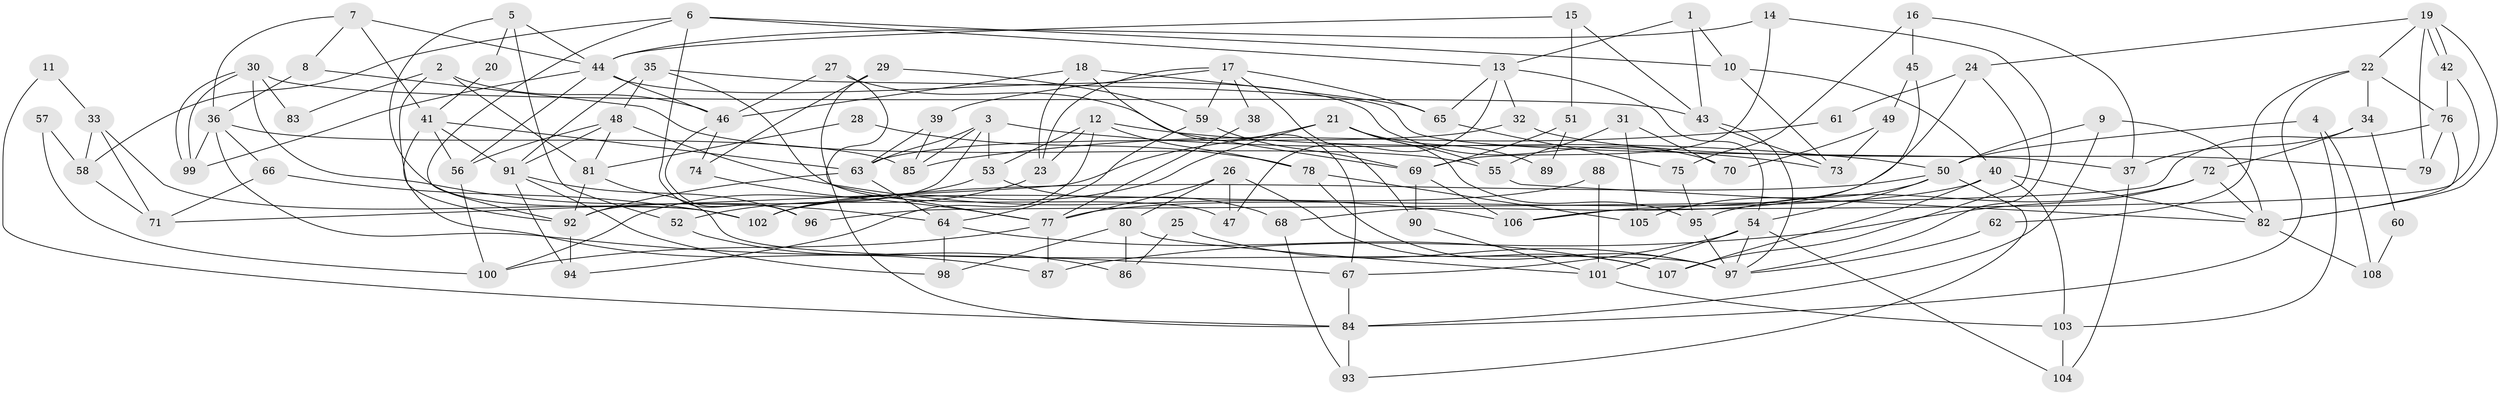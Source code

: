 // coarse degree distribution, {3: 0.18666666666666668, 8: 0.09333333333333334, 5: 0.13333333333333333, 4: 0.24, 10: 0.013333333333333334, 9: 0.05333333333333334, 2: 0.13333333333333333, 6: 0.06666666666666667, 11: 0.013333333333333334, 7: 0.06666666666666667}
// Generated by graph-tools (version 1.1) at 2025/18/03/04/25 18:18:55]
// undirected, 108 vertices, 216 edges
graph export_dot {
graph [start="1"]
  node [color=gray90,style=filled];
  1;
  2;
  3;
  4;
  5;
  6;
  7;
  8;
  9;
  10;
  11;
  12;
  13;
  14;
  15;
  16;
  17;
  18;
  19;
  20;
  21;
  22;
  23;
  24;
  25;
  26;
  27;
  28;
  29;
  30;
  31;
  32;
  33;
  34;
  35;
  36;
  37;
  38;
  39;
  40;
  41;
  42;
  43;
  44;
  45;
  46;
  47;
  48;
  49;
  50;
  51;
  52;
  53;
  54;
  55;
  56;
  57;
  58;
  59;
  60;
  61;
  62;
  63;
  64;
  65;
  66;
  67;
  68;
  69;
  70;
  71;
  72;
  73;
  74;
  75;
  76;
  77;
  78;
  79;
  80;
  81;
  82;
  83;
  84;
  85;
  86;
  87;
  88;
  89;
  90;
  91;
  92;
  93;
  94;
  95;
  96;
  97;
  98;
  99;
  100;
  101;
  102;
  103;
  104;
  105;
  106;
  107;
  108;
  1 -- 10;
  1 -- 43;
  1 -- 13;
  2 -- 92;
  2 -- 46;
  2 -- 81;
  2 -- 83;
  3 -- 92;
  3 -- 63;
  3 -- 50;
  3 -- 53;
  3 -- 85;
  4 -- 50;
  4 -- 103;
  4 -- 108;
  5 -- 102;
  5 -- 44;
  5 -- 20;
  5 -- 52;
  6 -- 13;
  6 -- 96;
  6 -- 10;
  6 -- 58;
  6 -- 92;
  7 -- 41;
  7 -- 36;
  7 -- 8;
  7 -- 44;
  8 -- 36;
  8 -- 55;
  9 -- 50;
  9 -- 84;
  9 -- 82;
  10 -- 40;
  10 -- 73;
  11 -- 84;
  11 -- 33;
  12 -- 94;
  12 -- 53;
  12 -- 23;
  12 -- 73;
  12 -- 78;
  13 -- 32;
  13 -- 47;
  13 -- 54;
  13 -- 65;
  14 -- 97;
  14 -- 44;
  14 -- 69;
  15 -- 43;
  15 -- 44;
  15 -- 51;
  16 -- 45;
  16 -- 75;
  16 -- 37;
  17 -- 23;
  17 -- 65;
  17 -- 38;
  17 -- 39;
  17 -- 59;
  17 -- 90;
  18 -- 46;
  18 -- 67;
  18 -- 23;
  18 -- 65;
  19 -- 82;
  19 -- 42;
  19 -- 42;
  19 -- 22;
  19 -- 24;
  19 -- 79;
  20 -- 41;
  21 -- 55;
  21 -- 102;
  21 -- 71;
  21 -- 89;
  21 -- 95;
  22 -- 34;
  22 -- 62;
  22 -- 76;
  22 -- 84;
  23 -- 52;
  24 -- 107;
  24 -- 61;
  24 -- 68;
  25 -- 86;
  25 -- 97;
  26 -- 77;
  26 -- 47;
  26 -- 80;
  26 -- 107;
  27 -- 69;
  27 -- 77;
  27 -- 46;
  28 -- 81;
  28 -- 78;
  29 -- 84;
  29 -- 59;
  29 -- 74;
  30 -- 43;
  30 -- 99;
  30 -- 99;
  30 -- 64;
  30 -- 83;
  31 -- 105;
  31 -- 55;
  31 -- 70;
  32 -- 79;
  32 -- 63;
  33 -- 102;
  33 -- 58;
  33 -- 71;
  34 -- 72;
  34 -- 37;
  34 -- 60;
  35 -- 48;
  35 -- 37;
  35 -- 47;
  35 -- 91;
  36 -- 85;
  36 -- 99;
  36 -- 66;
  36 -- 67;
  37 -- 104;
  38 -- 77;
  39 -- 63;
  39 -- 85;
  40 -- 107;
  40 -- 77;
  40 -- 82;
  40 -- 103;
  41 -- 63;
  41 -- 56;
  41 -- 87;
  41 -- 91;
  42 -- 76;
  42 -- 106;
  43 -- 73;
  43 -- 97;
  44 -- 46;
  44 -- 56;
  44 -- 70;
  44 -- 99;
  45 -- 49;
  45 -- 106;
  46 -- 96;
  46 -- 74;
  48 -- 91;
  48 -- 106;
  48 -- 56;
  48 -- 81;
  49 -- 70;
  49 -- 73;
  50 -- 54;
  50 -- 93;
  50 -- 102;
  50 -- 105;
  51 -- 69;
  51 -- 89;
  52 -- 86;
  53 -- 100;
  53 -- 68;
  54 -- 67;
  54 -- 97;
  54 -- 101;
  54 -- 104;
  55 -- 82;
  56 -- 100;
  57 -- 58;
  57 -- 100;
  58 -- 71;
  59 -- 64;
  59 -- 69;
  60 -- 108;
  61 -- 85;
  62 -- 97;
  63 -- 64;
  63 -- 92;
  64 -- 98;
  64 -- 107;
  65 -- 75;
  66 -- 71;
  66 -- 102;
  67 -- 84;
  68 -- 93;
  69 -- 90;
  69 -- 106;
  72 -- 95;
  72 -- 82;
  72 -- 87;
  74 -- 77;
  75 -- 95;
  76 -- 82;
  76 -- 79;
  76 -- 96;
  77 -- 87;
  77 -- 100;
  78 -- 97;
  78 -- 105;
  80 -- 101;
  80 -- 86;
  80 -- 98;
  81 -- 92;
  81 -- 97;
  82 -- 108;
  84 -- 93;
  88 -- 102;
  88 -- 101;
  90 -- 101;
  91 -- 94;
  91 -- 96;
  91 -- 98;
  92 -- 94;
  95 -- 97;
  101 -- 103;
  103 -- 104;
}
